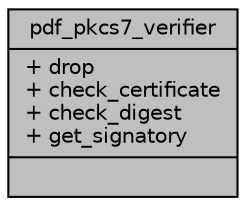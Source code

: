 digraph "pdf_pkcs7_verifier"
{
 // LATEX_PDF_SIZE
  edge [fontname="Helvetica",fontsize="10",labelfontname="Helvetica",labelfontsize="10"];
  node [fontname="Helvetica",fontsize="10",shape=record];
  Node1 [label="{pdf_pkcs7_verifier\n|+ drop\l+ check_certificate\l+ check_digest\l+ get_signatory\l|}",height=0.2,width=0.4,color="black", fillcolor="grey75", style="filled", fontcolor="black",tooltip=" "];
}
